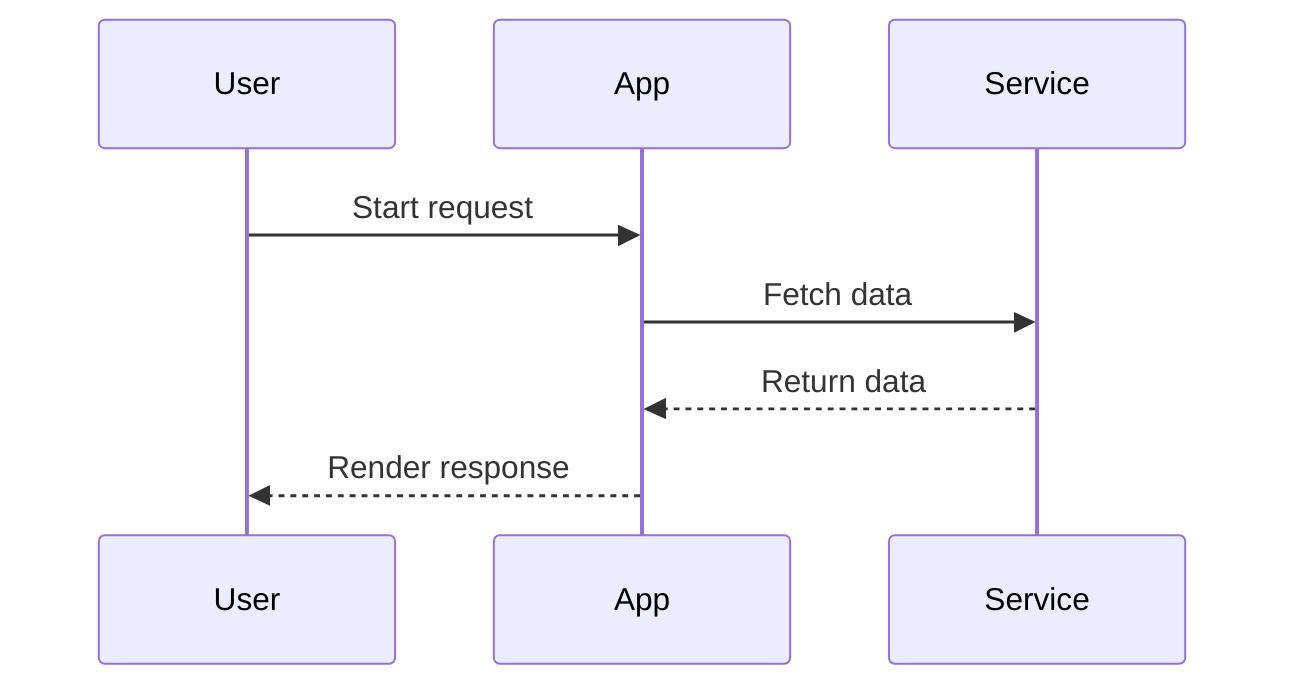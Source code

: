 sequenceDiagram
  participant U as User
  participant A as App
  participant S as Service
  U->>A: Start request
  A->>S: Fetch data
  S-->>A: Return data
  A-->>U: Render response
